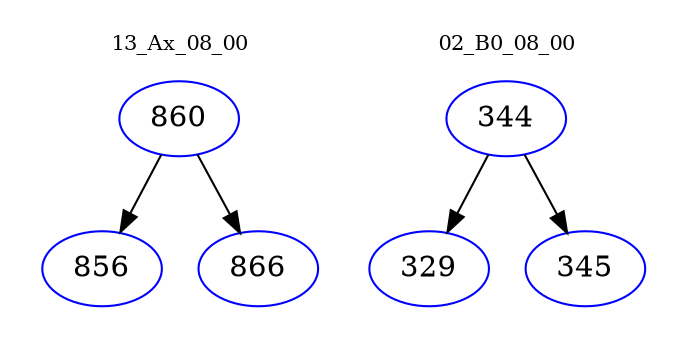 digraph{
subgraph cluster_0 {
color = white
label = "13_Ax_08_00";
fontsize=10;
T0_860 [label="860", color="blue"]
T0_860 -> T0_856 [color="black"]
T0_856 [label="856", color="blue"]
T0_860 -> T0_866 [color="black"]
T0_866 [label="866", color="blue"]
}
subgraph cluster_1 {
color = white
label = "02_B0_08_00";
fontsize=10;
T1_344 [label="344", color="blue"]
T1_344 -> T1_329 [color="black"]
T1_329 [label="329", color="blue"]
T1_344 -> T1_345 [color="black"]
T1_345 [label="345", color="blue"]
}
}
